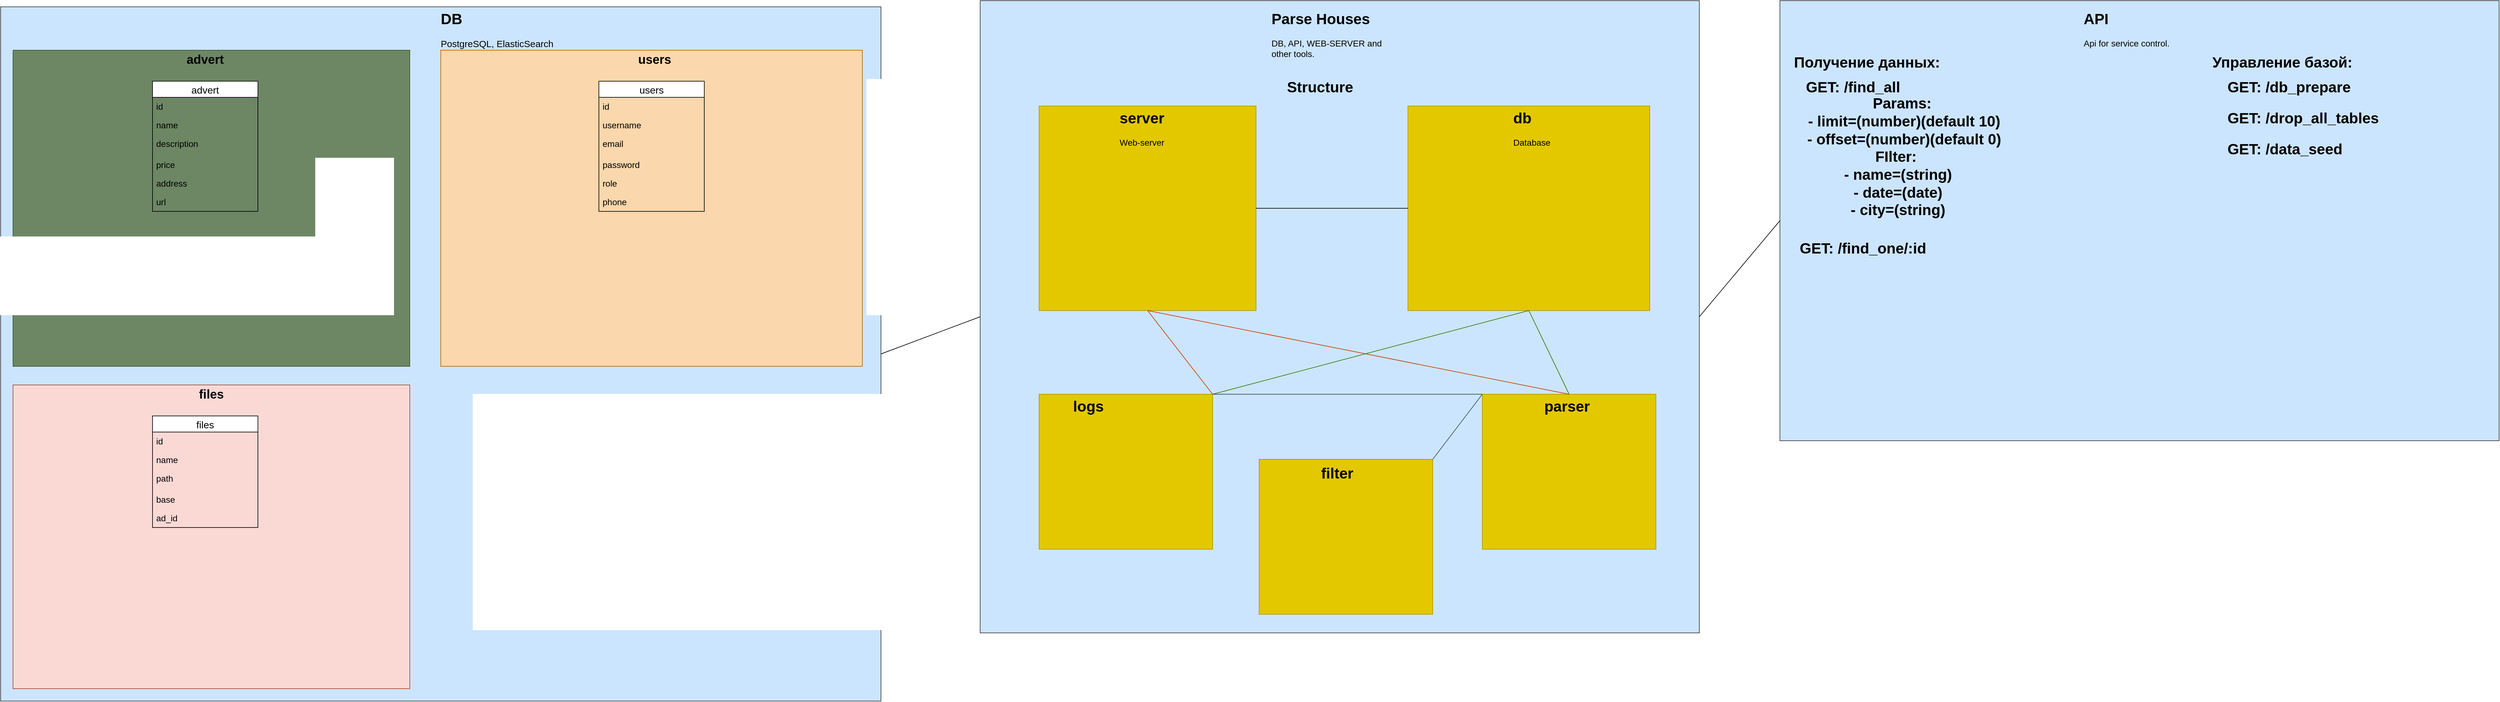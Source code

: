 <mxfile version="21.6.9" type="github">
  <diagram name="Страница 1" id="xXnSN60IRPTXpCH7mL83">
    <mxGraphModel dx="4392" dy="892" grid="1" gridSize="10" guides="1" tooltips="1" connect="1" arrows="1" fold="1" page="0" pageScale="1" pageWidth="827" pageHeight="1169" math="0" shadow="0">
      <root>
        <mxCell id="0" />
        <mxCell id="1" parent="0" />
        <mxCell id="gbdaSumpZfYu16GzujYo-1" value="" style="rounded=0;whiteSpace=wrap;html=1;fillColor=#cce5ff;strokeColor=#36393d;" parent="1" vertex="1">
          <mxGeometry x="-170" y="10" width="1160" height="1020" as="geometry" />
        </mxCell>
        <mxCell id="gbdaSumpZfYu16GzujYo-3" value="&lt;h1&gt;Parse Houses&lt;/h1&gt;&lt;p&gt;&lt;font style=&quot;font-size: 14px;&quot;&gt;DB, API, WEB-SERVER and other tools.&lt;/font&gt;&lt;/p&gt;" style="text;html=1;strokeColor=none;fillColor=none;spacing=5;spacingTop=-20;whiteSpace=wrap;overflow=hidden;rounded=0;" parent="1" vertex="1">
          <mxGeometry x="295" y="20" width="190" height="120" as="geometry" />
        </mxCell>
        <mxCell id="gbdaSumpZfYu16GzujYo-5" value="" style="rounded=0;whiteSpace=wrap;html=1;fillColor=#cce5ff;strokeColor=#36393d;" parent="1" vertex="1">
          <mxGeometry x="-1750" y="20" width="1420" height="1120" as="geometry" />
        </mxCell>
        <mxCell id="gbdaSumpZfYu16GzujYo-6" value="" style="endArrow=none;html=1;rounded=0;entryX=0;entryY=0.5;entryDx=0;entryDy=0;exitX=1;exitY=0.5;exitDx=0;exitDy=0;" parent="1" source="gbdaSumpZfYu16GzujYo-5" target="gbdaSumpZfYu16GzujYo-1" edge="1">
          <mxGeometry width="50" height="50" relative="1" as="geometry">
            <mxPoint x="-630" y="430" as="sourcePoint" />
            <mxPoint x="-580" y="380" as="targetPoint" />
          </mxGeometry>
        </mxCell>
        <mxCell id="gbdaSumpZfYu16GzujYo-8" value="&lt;h1&gt;DB&lt;/h1&gt;&lt;p&gt;&lt;font style=&quot;font-size: 15px;&quot;&gt;PostgreSQL, ElasticSearch&lt;/font&gt;&lt;/p&gt;" style="text;html=1;strokeColor=none;fillColor=none;spacing=5;spacingTop=-20;whiteSpace=wrap;overflow=hidden;rounded=0;" parent="1" vertex="1">
          <mxGeometry x="-1045" y="20" width="190" height="120" as="geometry" />
        </mxCell>
        <mxCell id="YwUGp4_feAE5AV6YL316-21" value="" style="rounded=0;whiteSpace=wrap;html=1;fillColor=#6d8764;fontColor=#ffffff;strokeColor=#3A5431;" parent="1" vertex="1">
          <mxGeometry x="-1730" y="90" width="640" height="510" as="geometry" />
        </mxCell>
        <mxCell id="gbdaSumpZfYu16GzujYo-9" value="advert" style="swimlane;fontStyle=0;childLayout=stackLayout;horizontal=1;startSize=26;horizontalStack=0;resizeParent=1;resizeParentMax=0;resizeLast=0;collapsible=1;marginBottom=0;align=center;fontSize=16;movable=1;resizable=1;rotatable=1;deletable=1;editable=1;locked=0;connectable=1;" parent="1" vertex="1">
          <mxGeometry x="-1505" y="140" width="170" height="210" as="geometry" />
        </mxCell>
        <mxCell id="gbdaSumpZfYu16GzujYo-10" value="&lt;font style=&quot;font-size: 14px;&quot;&gt;id&lt;/font&gt;" style="text;strokeColor=none;fillColor=none;spacingLeft=4;spacingRight=4;overflow=hidden;rotatable=0;points=[[0,0.5],[1,0.5]];portConstraint=eastwest;fontSize=12;whiteSpace=wrap;html=1;" parent="gbdaSumpZfYu16GzujYo-9" vertex="1">
          <mxGeometry y="26" width="170" height="30" as="geometry" />
        </mxCell>
        <mxCell id="gbdaSumpZfYu16GzujYo-11" value="&lt;font style=&quot;font-size: 14px;&quot;&gt;name&lt;/font&gt;" style="text;strokeColor=none;fillColor=none;spacingLeft=4;spacingRight=4;overflow=hidden;rotatable=0;points=[[0,0.5],[1,0.5]];portConstraint=eastwest;fontSize=12;whiteSpace=wrap;html=1;" parent="gbdaSumpZfYu16GzujYo-9" vertex="1">
          <mxGeometry y="56" width="170" height="30" as="geometry" />
        </mxCell>
        <mxCell id="gbdaSumpZfYu16GzujYo-12" value="&lt;font style=&quot;font-size: 14px;&quot;&gt;description&lt;/font&gt;" style="text;strokeColor=none;fillColor=none;spacingLeft=4;spacingRight=4;overflow=hidden;rotatable=0;points=[[0,0.5],[1,0.5]];portConstraint=eastwest;fontSize=12;whiteSpace=wrap;html=1;" parent="gbdaSumpZfYu16GzujYo-9" vertex="1">
          <mxGeometry y="86" width="170" height="34" as="geometry" />
        </mxCell>
        <mxCell id="0vnJlsLpiV7jQkLrkE73-16" value="&lt;font style=&quot;font-size: 14px;&quot;&gt;price&lt;/font&gt;" style="text;strokeColor=none;fillColor=none;align=left;verticalAlign=middle;spacingLeft=4;spacingRight=4;overflow=hidden;points=[[0,0.5],[1,0.5]];portConstraint=eastwest;rotatable=0;whiteSpace=wrap;html=1;" parent="gbdaSumpZfYu16GzujYo-9" vertex="1">
          <mxGeometry y="120" width="170" height="30" as="geometry" />
        </mxCell>
        <mxCell id="0vnJlsLpiV7jQkLrkE73-17" value="&lt;font style=&quot;font-size: 14px;&quot;&gt;address&lt;/font&gt;" style="text;strokeColor=none;fillColor=none;align=left;verticalAlign=middle;spacingLeft=4;spacingRight=4;overflow=hidden;points=[[0,0.5],[1,0.5]];portConstraint=eastwest;rotatable=0;whiteSpace=wrap;html=1;" parent="gbdaSumpZfYu16GzujYo-9" vertex="1">
          <mxGeometry y="150" width="170" height="30" as="geometry" />
        </mxCell>
        <mxCell id="0vnJlsLpiV7jQkLrkE73-19" value="&lt;font style=&quot;font-size: 14px;&quot;&gt;url&lt;/font&gt;" style="text;strokeColor=none;fillColor=none;align=left;verticalAlign=middle;spacingLeft=4;spacingRight=4;overflow=hidden;points=[[0,0.5],[1,0.5]];portConstraint=eastwest;rotatable=0;whiteSpace=wrap;html=1;" parent="gbdaSumpZfYu16GzujYo-9" vertex="1">
          <mxGeometry y="180" width="170" height="30" as="geometry" />
        </mxCell>
        <mxCell id="gbdaSumpZfYu16GzujYo-18" value="&lt;h1&gt;Structure&lt;/h1&gt;" style="text;html=1;strokeColor=none;fillColor=none;spacing=5;spacingTop=-20;whiteSpace=wrap;overflow=hidden;rounded=0;" parent="1" vertex="1">
          <mxGeometry x="320.01" y="130" width="115" height="40" as="geometry" />
        </mxCell>
        <mxCell id="gbdaSumpZfYu16GzujYo-48" value="" style="rounded=0;whiteSpace=wrap;html=1;fillColor=#e3c800;strokeColor=#B09500;fontColor=#000000;" parent="1" vertex="1">
          <mxGeometry x="-75" y="180" width="350" height="330" as="geometry" />
        </mxCell>
        <mxCell id="gbdaSumpZfYu16GzujYo-28" value="" style="rounded=0;whiteSpace=wrap;html=1;fillColor=#e3c800;strokeColor=#B09500;fontColor=#000000;" parent="1" vertex="1">
          <mxGeometry x="-75" y="645" width="280" height="250" as="geometry" />
        </mxCell>
        <mxCell id="gbdaSumpZfYu16GzujYo-49" value="" style="rounded=0;whiteSpace=wrap;html=1;fillColor=#e3c800;strokeColor=#B09500;fontColor=#000000;" parent="1" vertex="1">
          <mxGeometry x="520" y="180" width="390" height="330" as="geometry" />
        </mxCell>
        <mxCell id="gbdaSumpZfYu16GzujYo-33" value="" style="endArrow=none;html=1;rounded=0;exitX=1;exitY=0.5;exitDx=0;exitDy=0;entryX=0;entryY=0.5;entryDx=0;entryDy=0;" parent="1" source="gbdaSumpZfYu16GzujYo-48" target="gbdaSumpZfYu16GzujYo-49" edge="1">
          <mxGeometry width="50" height="50" relative="1" as="geometry">
            <mxPoint x="280.0" y="300" as="sourcePoint" />
            <mxPoint x="482.5" y="300" as="targetPoint" />
          </mxGeometry>
        </mxCell>
        <mxCell id="gbdaSumpZfYu16GzujYo-36" value="&lt;h1&gt;server&lt;/h1&gt;&lt;div&gt;&lt;font style=&quot;font-size: 14px;&quot;&gt;Web-server&lt;/font&gt;&lt;/div&gt;" style="text;html=1;strokeColor=none;fillColor=none;spacing=5;spacingTop=-20;whiteSpace=wrap;overflow=hidden;rounded=0;" parent="1" vertex="1">
          <mxGeometry x="50" y="180" width="90" height="70" as="geometry" />
        </mxCell>
        <mxCell id="gbdaSumpZfYu16GzujYo-37" value="&lt;h1&gt;db&lt;/h1&gt;&lt;p&gt;&lt;font style=&quot;font-size: 14px;&quot;&gt;Database&lt;/font&gt;&lt;/p&gt;" style="text;html=1;strokeColor=none;fillColor=none;spacing=5;spacingTop=-20;whiteSpace=wrap;overflow=hidden;rounded=0;" parent="1" vertex="1">
          <mxGeometry x="685" y="180" width="75" height="65" as="geometry" />
        </mxCell>
        <mxCell id="gbdaSumpZfYu16GzujYo-50" value="" style="rounded=0;whiteSpace=wrap;html=1;fillColor=#cce5ff;strokeColor=#36393d;" parent="1" vertex="1">
          <mxGeometry x="1120" y="10" width="1160" height="710" as="geometry" />
        </mxCell>
        <mxCell id="gbdaSumpZfYu16GzujYo-51" value="" style="endArrow=none;html=1;rounded=0;exitX=1;exitY=0.5;exitDx=0;exitDy=0;entryX=0;entryY=0.5;entryDx=0;entryDy=0;" parent="1" source="gbdaSumpZfYu16GzujYo-1" target="gbdaSumpZfYu16GzujYo-50" edge="1">
          <mxGeometry width="50" height="50" relative="1" as="geometry">
            <mxPoint x="1130" y="580" as="sourcePoint" />
            <mxPoint x="1180" y="530" as="targetPoint" />
          </mxGeometry>
        </mxCell>
        <mxCell id="gbdaSumpZfYu16GzujYo-52" value="&lt;h1&gt;API&lt;/h1&gt;&lt;p&gt;&lt;font style=&quot;font-size: 14px;&quot;&gt;Api for service control.&lt;/font&gt;&lt;/p&gt;" style="text;html=1;strokeColor=none;fillColor=none;spacing=5;spacingTop=-20;whiteSpace=wrap;overflow=hidden;rounded=0;" parent="1" vertex="1">
          <mxGeometry x="1605" y="20" width="190" height="70" as="geometry" />
        </mxCell>
        <mxCell id="gbdaSumpZfYu16GzujYo-53" value="Получение данных:" style="text;strokeColor=none;fillColor=none;html=1;fontSize=24;fontStyle=1;verticalAlign=middle;align=center;" parent="1" vertex="1">
          <mxGeometry x="1140" y="90" width="240" height="40" as="geometry" />
        </mxCell>
        <mxCell id="gbdaSumpZfYu16GzujYo-54" value="GET: /find_all" style="text;strokeColor=none;fillColor=none;html=1;fontSize=24;fontStyle=1;verticalAlign=middle;align=left;" parent="1" vertex="1">
          <mxGeometry x="1160" y="130" width="300" height="40" as="geometry" />
        </mxCell>
        <mxCell id="gbdaSumpZfYu16GzujYo-55" value="Params:&amp;nbsp;&lt;br&gt;- limit=(number)(default 10)&lt;br&gt;- offset=(number)(default 0)" style="text;strokeColor=none;fillColor=none;html=1;fontSize=24;fontStyle=1;verticalAlign=middle;align=center;" parent="1" vertex="1">
          <mxGeometry x="1160" y="165" width="320" height="80" as="geometry" />
        </mxCell>
        <mxCell id="gbdaSumpZfYu16GzujYo-56" value="FIlter:&amp;nbsp;&lt;br&gt;- name=(string)&lt;br&gt;- date=(date)&lt;br&gt;- city=(string)" style="text;strokeColor=none;fillColor=none;html=1;fontSize=24;fontStyle=1;verticalAlign=middle;align=center;" parent="1" vertex="1">
          <mxGeometry x="1150" y="250" width="320" height="110" as="geometry" />
        </mxCell>
        <mxCell id="YwUGp4_feAE5AV6YL316-8" value="" style="rounded=0;whiteSpace=wrap;html=1;fillColor=#e3c800;strokeColor=#B09500;fontColor=#000000;" parent="1" vertex="1">
          <mxGeometry x="640" y="645" width="280" height="250" as="geometry" />
        </mxCell>
        <mxCell id="YwUGp4_feAE5AV6YL316-15" value="" style="endArrow=none;html=1;rounded=0;entryX=0.5;entryY=1;entryDx=0;entryDy=0;exitX=0.5;exitY=0;exitDx=0;exitDy=0;fillColor=#60a917;strokeColor=#2D7600;" parent="1" source="YwUGp4_feAE5AV6YL316-8" target="gbdaSumpZfYu16GzujYo-49" edge="1">
          <mxGeometry width="50" height="50" relative="1" as="geometry">
            <mxPoint x="759.995" y="490" as="sourcePoint" />
            <mxPoint x="520" y="460" as="targetPoint" />
          </mxGeometry>
        </mxCell>
        <mxCell id="YwUGp4_feAE5AV6YL316-17" value="" style="endArrow=none;html=1;rounded=0;exitX=1;exitY=0;exitDx=0;exitDy=0;entryX=0.5;entryY=1;entryDx=0;entryDy=0;fillColor=#60a917;strokeColor=#2D7600;" parent="1" source="gbdaSumpZfYu16GzujYo-28" target="gbdaSumpZfYu16GzujYo-49" edge="1">
          <mxGeometry width="50" height="50" relative="1" as="geometry">
            <mxPoint x="470" y="510" as="sourcePoint" />
            <mxPoint x="520" y="460" as="targetPoint" />
          </mxGeometry>
        </mxCell>
        <mxCell id="YwUGp4_feAE5AV6YL316-18" value="" style="endArrow=none;html=1;rounded=0;exitX=0.5;exitY=1;exitDx=0;exitDy=0;entryX=1;entryY=0;entryDx=0;entryDy=0;fillColor=#fa6800;strokeColor=#C73500;" parent="1" source="gbdaSumpZfYu16GzujYo-48" target="gbdaSumpZfYu16GzujYo-28" edge="1">
          <mxGeometry width="50" height="50" relative="1" as="geometry">
            <mxPoint x="470" y="510" as="sourcePoint" />
            <mxPoint x="520" y="460" as="targetPoint" />
          </mxGeometry>
        </mxCell>
        <mxCell id="YwUGp4_feAE5AV6YL316-20" value="" style="endArrow=none;html=1;rounded=0;entryX=0.5;entryY=0;entryDx=0;entryDy=0;exitX=0.5;exitY=1;exitDx=0;exitDy=0;fillColor=#fa6800;strokeColor=#C73500;" parent="1" source="gbdaSumpZfYu16GzujYo-48" target="YwUGp4_feAE5AV6YL316-8" edge="1">
          <mxGeometry width="50" height="50" relative="1" as="geometry">
            <mxPoint x="470" y="510" as="sourcePoint" />
            <mxPoint x="759.995" y="490" as="targetPoint" />
          </mxGeometry>
        </mxCell>
        <mxCell id="YwUGp4_feAE5AV6YL316-26" value="&lt;h2 style=&quot;&quot;&gt;&lt;font style=&quot;font-size: 20px;&quot;&gt;advert&lt;/font&gt;&lt;/h2&gt;" style="text;html=1;strokeColor=none;fillColor=none;align=center;verticalAlign=middle;whiteSpace=wrap;rounded=0;" parent="1" vertex="1">
          <mxGeometry x="-1450" y="90" width="60" height="30" as="geometry" />
        </mxCell>
        <mxCell id="YwUGp4_feAE5AV6YL316-27" value="" style="rounded=0;whiteSpace=wrap;html=1;fillColor=#fad7ac;strokeColor=#b46504;" parent="1" vertex="1">
          <mxGeometry x="-1040" y="90" width="680" height="510" as="geometry" />
        </mxCell>
        <mxCell id="YwUGp4_feAE5AV6YL316-28" value="&lt;h2&gt;&lt;font style=&quot;font-size: 20px;&quot;&gt;users&lt;/font&gt;&lt;/h2&gt;" style="text;html=1;strokeColor=none;fillColor=none;align=center;verticalAlign=middle;whiteSpace=wrap;rounded=0;" parent="1" vertex="1">
          <mxGeometry x="-730" y="90" width="70" height="30" as="geometry" />
        </mxCell>
        <mxCell id="YwUGp4_feAE5AV6YL316-30" value="" style="rounded=0;whiteSpace=wrap;html=1;fillColor=#fad9d5;strokeColor=#ae4132;" parent="1" vertex="1">
          <mxGeometry x="-1730" y="630" width="640" height="490" as="geometry" />
        </mxCell>
        <mxCell id="YwUGp4_feAE5AV6YL316-31" value="&lt;h2&gt;&lt;font style=&quot;font-size: 20px;&quot;&gt;files&lt;/font&gt;&lt;/h2&gt;" style="text;html=1;strokeColor=none;fillColor=none;align=center;verticalAlign=middle;whiteSpace=wrap;rounded=0;" parent="1" vertex="1">
          <mxGeometry x="-1440" y="630" width="60" height="30" as="geometry" />
        </mxCell>
        <mxCell id="A5SKMcscnau705lxe9IC-1" value="users" style="swimlane;fontStyle=0;childLayout=stackLayout;horizontal=1;startSize=26;horizontalStack=0;resizeParent=1;resizeParentMax=0;resizeLast=0;collapsible=1;marginBottom=0;align=center;fontSize=16;movable=1;resizable=1;rotatable=1;deletable=1;editable=1;locked=0;connectable=1;" vertex="1" parent="1">
          <mxGeometry x="-785" y="140" width="170" height="210" as="geometry" />
        </mxCell>
        <mxCell id="A5SKMcscnau705lxe9IC-2" value="&lt;font style=&quot;font-size: 14px;&quot;&gt;id&lt;/font&gt;" style="text;strokeColor=none;fillColor=none;spacingLeft=4;spacingRight=4;overflow=hidden;rotatable=0;points=[[0,0.5],[1,0.5]];portConstraint=eastwest;fontSize=12;whiteSpace=wrap;html=1;" vertex="1" parent="A5SKMcscnau705lxe9IC-1">
          <mxGeometry y="26" width="170" height="30" as="geometry" />
        </mxCell>
        <mxCell id="A5SKMcscnau705lxe9IC-3" value="&lt;font style=&quot;font-size: 14px;&quot;&gt;username&lt;/font&gt;" style="text;strokeColor=none;fillColor=none;spacingLeft=4;spacingRight=4;overflow=hidden;rotatable=0;points=[[0,0.5],[1,0.5]];portConstraint=eastwest;fontSize=12;whiteSpace=wrap;html=1;" vertex="1" parent="A5SKMcscnau705lxe9IC-1">
          <mxGeometry y="56" width="170" height="30" as="geometry" />
        </mxCell>
        <mxCell id="A5SKMcscnau705lxe9IC-4" value="&lt;font style=&quot;font-size: 14px;&quot;&gt;email&lt;/font&gt;" style="text;strokeColor=none;fillColor=none;spacingLeft=4;spacingRight=4;overflow=hidden;rotatable=0;points=[[0,0.5],[1,0.5]];portConstraint=eastwest;fontSize=12;whiteSpace=wrap;html=1;" vertex="1" parent="A5SKMcscnau705lxe9IC-1">
          <mxGeometry y="86" width="170" height="34" as="geometry" />
        </mxCell>
        <mxCell id="A5SKMcscnau705lxe9IC-5" value="&lt;font style=&quot;font-size: 14px;&quot;&gt;password&lt;/font&gt;" style="text;strokeColor=none;fillColor=none;align=left;verticalAlign=middle;spacingLeft=4;spacingRight=4;overflow=hidden;points=[[0,0.5],[1,0.5]];portConstraint=eastwest;rotatable=0;whiteSpace=wrap;html=1;" vertex="1" parent="A5SKMcscnau705lxe9IC-1">
          <mxGeometry y="120" width="170" height="30" as="geometry" />
        </mxCell>
        <mxCell id="A5SKMcscnau705lxe9IC-6" value="&lt;font style=&quot;font-size: 14px;&quot;&gt;role&lt;/font&gt;" style="text;strokeColor=none;fillColor=none;align=left;verticalAlign=middle;spacingLeft=4;spacingRight=4;overflow=hidden;points=[[0,0.5],[1,0.5]];portConstraint=eastwest;rotatable=0;whiteSpace=wrap;html=1;" vertex="1" parent="A5SKMcscnau705lxe9IC-1">
          <mxGeometry y="150" width="170" height="30" as="geometry" />
        </mxCell>
        <mxCell id="A5SKMcscnau705lxe9IC-7" value="&lt;font style=&quot;font-size: 14px;&quot;&gt;phone&lt;/font&gt;" style="text;strokeColor=none;fillColor=none;align=left;verticalAlign=middle;spacingLeft=4;spacingRight=4;overflow=hidden;points=[[0,0.5],[1,0.5]];portConstraint=eastwest;rotatable=0;whiteSpace=wrap;html=1;" vertex="1" parent="A5SKMcscnau705lxe9IC-1">
          <mxGeometry y="180" width="170" height="30" as="geometry" />
        </mxCell>
        <mxCell id="A5SKMcscnau705lxe9IC-8" value="files" style="swimlane;fontStyle=0;childLayout=stackLayout;horizontal=1;startSize=26;horizontalStack=0;resizeParent=1;resizeParentMax=0;resizeLast=0;collapsible=1;marginBottom=0;align=center;fontSize=16;movable=1;resizable=1;rotatable=1;deletable=1;editable=1;locked=0;connectable=1;" vertex="1" parent="1">
          <mxGeometry x="-1505" y="680" width="170" height="180" as="geometry" />
        </mxCell>
        <mxCell id="A5SKMcscnau705lxe9IC-9" value="&lt;font style=&quot;font-size: 14px;&quot;&gt;id&lt;/font&gt;" style="text;strokeColor=none;fillColor=none;spacingLeft=4;spacingRight=4;overflow=hidden;rotatable=0;points=[[0,0.5],[1,0.5]];portConstraint=eastwest;fontSize=12;whiteSpace=wrap;html=1;" vertex="1" parent="A5SKMcscnau705lxe9IC-8">
          <mxGeometry y="26" width="170" height="30" as="geometry" />
        </mxCell>
        <mxCell id="A5SKMcscnau705lxe9IC-10" value="&lt;font style=&quot;font-size: 14px;&quot;&gt;name&lt;/font&gt;" style="text;strokeColor=none;fillColor=none;spacingLeft=4;spacingRight=4;overflow=hidden;rotatable=0;points=[[0,0.5],[1,0.5]];portConstraint=eastwest;fontSize=12;whiteSpace=wrap;html=1;" vertex="1" parent="A5SKMcscnau705lxe9IC-8">
          <mxGeometry y="56" width="170" height="30" as="geometry" />
        </mxCell>
        <mxCell id="A5SKMcscnau705lxe9IC-11" value="&lt;font style=&quot;font-size: 14px;&quot;&gt;path&lt;/font&gt;" style="text;strokeColor=none;fillColor=none;spacingLeft=4;spacingRight=4;overflow=hidden;rotatable=0;points=[[0,0.5],[1,0.5]];portConstraint=eastwest;fontSize=12;whiteSpace=wrap;html=1;" vertex="1" parent="A5SKMcscnau705lxe9IC-8">
          <mxGeometry y="86" width="170" height="34" as="geometry" />
        </mxCell>
        <mxCell id="A5SKMcscnau705lxe9IC-12" value="&lt;font style=&quot;font-size: 14px;&quot;&gt;base&lt;/font&gt;" style="text;strokeColor=none;fillColor=none;align=left;verticalAlign=middle;spacingLeft=4;spacingRight=4;overflow=hidden;points=[[0,0.5],[1,0.5]];portConstraint=eastwest;rotatable=0;whiteSpace=wrap;html=1;" vertex="1" parent="A5SKMcscnau705lxe9IC-8">
          <mxGeometry y="120" width="170" height="30" as="geometry" />
        </mxCell>
        <mxCell id="A5SKMcscnau705lxe9IC-13" value="&lt;font style=&quot;font-size: 14px;&quot;&gt;ad_id&lt;/font&gt;" style="text;strokeColor=none;fillColor=none;align=left;verticalAlign=middle;spacingLeft=4;spacingRight=4;overflow=hidden;points=[[0,0.5],[1,0.5]];portConstraint=eastwest;rotatable=0;whiteSpace=wrap;html=1;" vertex="1" parent="A5SKMcscnau705lxe9IC-8">
          <mxGeometry y="150" width="170" height="30" as="geometry" />
        </mxCell>
        <mxCell id="A5SKMcscnau705lxe9IC-15" value="&lt;h1&gt;logs&lt;/h1&gt;" style="text;html=1;strokeColor=none;fillColor=none;spacing=5;spacingTop=-20;whiteSpace=wrap;overflow=hidden;rounded=0;" vertex="1" parent="1">
          <mxGeometry x="-25" y="645" width="90" height="35" as="geometry" />
        </mxCell>
        <mxCell id="A5SKMcscnau705lxe9IC-16" value="&lt;h1&gt;parser&lt;/h1&gt;" style="text;html=1;strokeColor=none;fillColor=none;spacing=5;spacingTop=-20;whiteSpace=wrap;overflow=hidden;rounded=0;" vertex="1" parent="1">
          <mxGeometry x="735" y="645" width="90" height="35" as="geometry" />
        </mxCell>
        <mxCell id="A5SKMcscnau705lxe9IC-17" value="" style="endArrow=none;html=1;rounded=0;exitX=1;exitY=0;exitDx=0;exitDy=0;entryX=0;entryY=0;entryDx=0;entryDy=0;fillColor=#647687;strokeColor=#314354;" edge="1" parent="1" source="gbdaSumpZfYu16GzujYo-28" target="YwUGp4_feAE5AV6YL316-8">
          <mxGeometry width="50" height="50" relative="1" as="geometry">
            <mxPoint x="215" y="655" as="sourcePoint" />
            <mxPoint x="725" y="520" as="targetPoint" />
          </mxGeometry>
        </mxCell>
        <mxCell id="A5SKMcscnau705lxe9IC-18" value="" style="rounded=0;whiteSpace=wrap;html=1;fillColor=#e3c800;strokeColor=#B09500;fontColor=#000000;" vertex="1" parent="1">
          <mxGeometry x="280" y="750" width="280" height="250" as="geometry" />
        </mxCell>
        <mxCell id="A5SKMcscnau705lxe9IC-19" value="&lt;h1&gt;filter&lt;/h1&gt;" style="text;html=1;strokeColor=none;fillColor=none;spacing=5;spacingTop=-20;whiteSpace=wrap;overflow=hidden;rounded=0;" vertex="1" parent="1">
          <mxGeometry x="375" y="752.5" width="90" height="35" as="geometry" />
        </mxCell>
        <mxCell id="A5SKMcscnau705lxe9IC-20" value="" style="endArrow=none;html=1;rounded=0;exitX=1;exitY=0;exitDx=0;exitDy=0;entryX=0;entryY=0;entryDx=0;entryDy=0;fillColor=#647687;strokeColor=#314354;" edge="1" parent="1" source="A5SKMcscnau705lxe9IC-18" target="YwUGp4_feAE5AV6YL316-8">
          <mxGeometry width="50" height="50" relative="1" as="geometry">
            <mxPoint x="215" y="655" as="sourcePoint" />
            <mxPoint x="650" y="655" as="targetPoint" />
          </mxGeometry>
        </mxCell>
        <mxCell id="A5SKMcscnau705lxe9IC-21" value="GET: /find_one/:id" style="text;strokeColor=none;fillColor=none;html=1;fontSize=24;fontStyle=1;verticalAlign=middle;align=left;" vertex="1" parent="1">
          <mxGeometry x="1150" y="390" width="300" height="40" as="geometry" />
        </mxCell>
        <mxCell id="A5SKMcscnau705lxe9IC-22" value="Управление базой:" style="text;strokeColor=none;fillColor=none;html=1;fontSize=24;fontStyle=1;verticalAlign=middle;align=center;" vertex="1" parent="1">
          <mxGeometry x="1810" y="90" width="240" height="40" as="geometry" />
        </mxCell>
        <mxCell id="A5SKMcscnau705lxe9IC-23" value="GET: /db_prepare" style="text;strokeColor=none;fillColor=none;html=1;fontSize=24;fontStyle=1;verticalAlign=middle;align=left;" vertex="1" parent="1">
          <mxGeometry x="1840" y="130" width="300" height="40" as="geometry" />
        </mxCell>
        <mxCell id="A5SKMcscnau705lxe9IC-24" value="GET: /drop_all_tables" style="text;strokeColor=none;fillColor=none;html=1;fontSize=24;fontStyle=1;verticalAlign=middle;align=left;" vertex="1" parent="1">
          <mxGeometry x="1840" y="180" width="300" height="40" as="geometry" />
        </mxCell>
        <mxCell id="A5SKMcscnau705lxe9IC-25" value="GET: /data_seed" style="text;strokeColor=none;fillColor=none;html=1;fontSize=24;fontStyle=1;verticalAlign=middle;align=left;" vertex="1" parent="1">
          <mxGeometry x="1840" y="230" width="300" height="40" as="geometry" />
        </mxCell>
      </root>
    </mxGraphModel>
  </diagram>
</mxfile>
